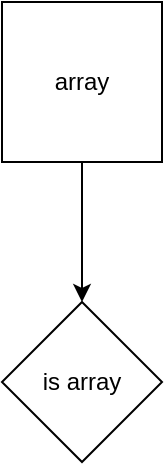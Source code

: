 <mxGraphModel dx="1171" dy="770" grid="1" gridSize="10" guides="1" tooltips="1" connect="1" arrows="1" fold="1" page="1" pageScale="1" pageWidth="850" pageHeight="1100" background="#ffffff"><root><mxCell id="0"/><mxCell id="1" parent="0"/><mxCell id="4" style="edgeStyle=orthogonalEdgeStyle;rounded=0;html=1;jettySize=auto;orthogonalLoop=1;" parent="1" source="2" target="3" edge="1"><mxGeometry relative="1" as="geometry"/></mxCell><mxCell id="2" value="array" style="whiteSpace=wrap;html=1;aspect=fixed;" parent="1" vertex="1"><mxGeometry x="130" y="140" width="80" height="80" as="geometry"/></mxCell><mxCell id="3" value="is array" style="rhombus;whiteSpace=wrap;html=1;" parent="1" vertex="1"><mxGeometry x="130" y="290" width="80" height="80" as="geometry"/></mxCell></root></mxGraphModel>
